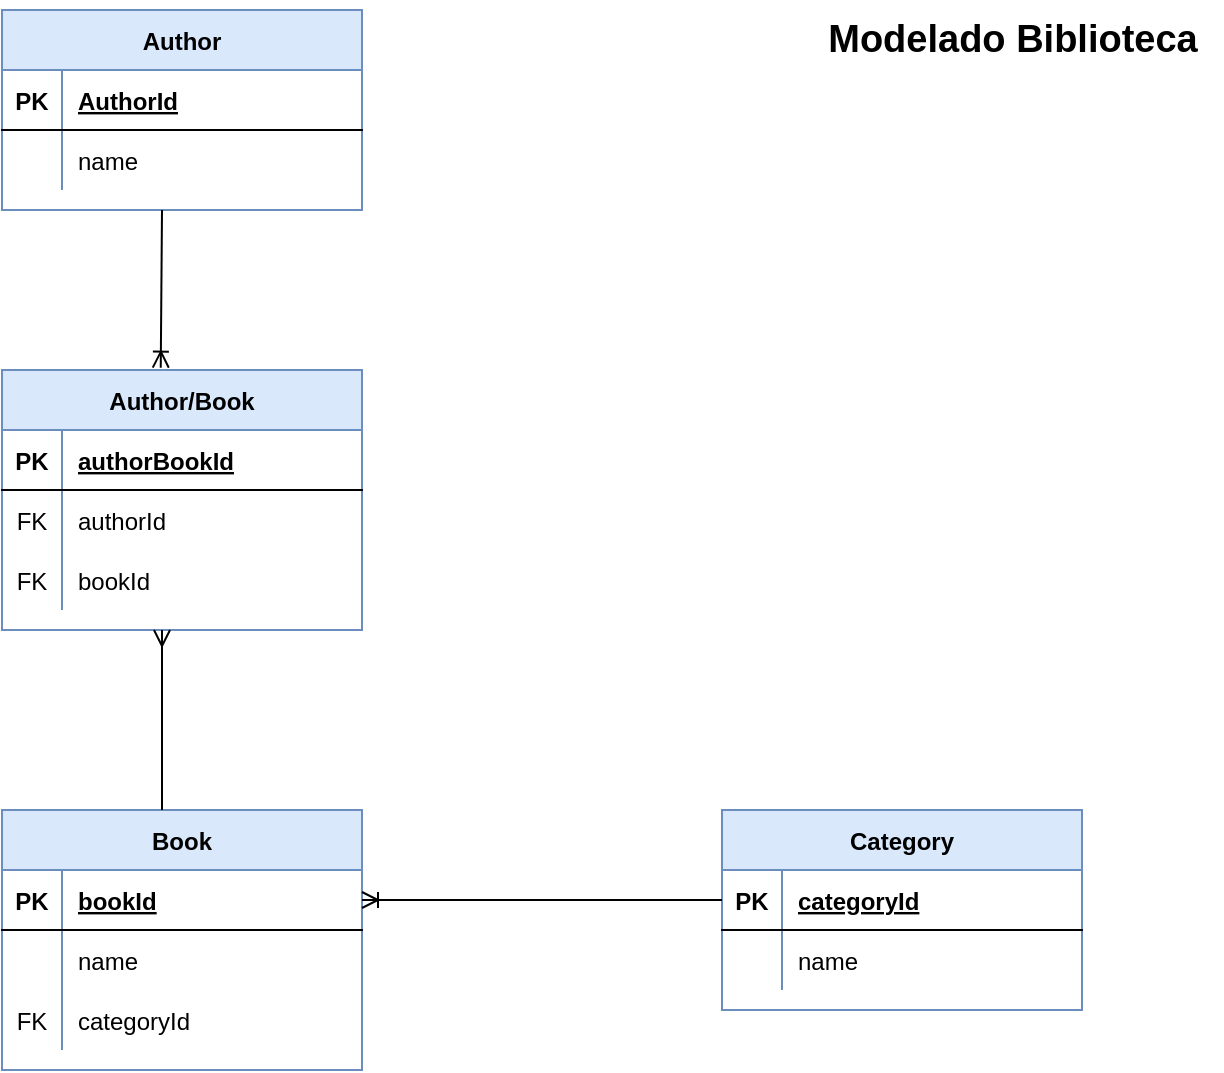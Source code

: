 <mxfile version="20.5.1" type="github">
  <diagram id="rSVkQBrHmm9DsXG9neLs" name="Page-1">
    <mxGraphModel dx="1422" dy="796" grid="1" gridSize="10" guides="1" tooltips="1" connect="1" arrows="1" fold="1" page="1" pageScale="1" pageWidth="1169" pageHeight="827" math="0" shadow="0">
      <root>
        <mxCell id="0" />
        <mxCell id="1" parent="0" />
        <mxCell id="jC0rIhBIJRT4isLAKPMB-1" value="Author/Book" style="shape=table;startSize=30;container=1;collapsible=1;childLayout=tableLayout;fixedRows=1;rowLines=0;fontStyle=1;align=center;resizeLast=1;fillColor=#dae8fc;strokeColor=#6c8ebf;" parent="1" vertex="1">
          <mxGeometry x="120" y="230" width="180" height="130" as="geometry" />
        </mxCell>
        <mxCell id="jC0rIhBIJRT4isLAKPMB-2" value="" style="shape=tableRow;horizontal=0;startSize=0;swimlaneHead=0;swimlaneBody=0;fillColor=none;collapsible=0;dropTarget=0;points=[[0,0.5],[1,0.5]];portConstraint=eastwest;top=0;left=0;right=0;bottom=1;" parent="jC0rIhBIJRT4isLAKPMB-1" vertex="1">
          <mxGeometry y="30" width="180" height="30" as="geometry" />
        </mxCell>
        <mxCell id="jC0rIhBIJRT4isLAKPMB-3" value="PK" style="shape=partialRectangle;connectable=0;fillColor=none;top=0;left=0;bottom=0;right=0;fontStyle=1;overflow=hidden;" parent="jC0rIhBIJRT4isLAKPMB-2" vertex="1">
          <mxGeometry width="30" height="30" as="geometry">
            <mxRectangle width="30" height="30" as="alternateBounds" />
          </mxGeometry>
        </mxCell>
        <mxCell id="jC0rIhBIJRT4isLAKPMB-4" value="authorBookId" style="shape=partialRectangle;connectable=0;fillColor=none;top=0;left=0;bottom=0;right=0;align=left;spacingLeft=6;fontStyle=5;overflow=hidden;" parent="jC0rIhBIJRT4isLAKPMB-2" vertex="1">
          <mxGeometry x="30" width="150" height="30" as="geometry">
            <mxRectangle width="150" height="30" as="alternateBounds" />
          </mxGeometry>
        </mxCell>
        <mxCell id="jC0rIhBIJRT4isLAKPMB-5" value="" style="shape=tableRow;horizontal=0;startSize=0;swimlaneHead=0;swimlaneBody=0;fillColor=none;collapsible=0;dropTarget=0;points=[[0,0.5],[1,0.5]];portConstraint=eastwest;top=0;left=0;right=0;bottom=0;" parent="jC0rIhBIJRT4isLAKPMB-1" vertex="1">
          <mxGeometry y="60" width="180" height="30" as="geometry" />
        </mxCell>
        <mxCell id="jC0rIhBIJRT4isLAKPMB-6" value="FK" style="shape=partialRectangle;connectable=0;fillColor=none;top=0;left=0;bottom=0;right=0;editable=1;overflow=hidden;" parent="jC0rIhBIJRT4isLAKPMB-5" vertex="1">
          <mxGeometry width="30" height="30" as="geometry">
            <mxRectangle width="30" height="30" as="alternateBounds" />
          </mxGeometry>
        </mxCell>
        <mxCell id="jC0rIhBIJRT4isLAKPMB-7" value="authorId" style="shape=partialRectangle;connectable=0;fillColor=none;top=0;left=0;bottom=0;right=0;align=left;spacingLeft=6;overflow=hidden;" parent="jC0rIhBIJRT4isLAKPMB-5" vertex="1">
          <mxGeometry x="30" width="150" height="30" as="geometry">
            <mxRectangle width="150" height="30" as="alternateBounds" />
          </mxGeometry>
        </mxCell>
        <mxCell id="jC0rIhBIJRT4isLAKPMB-8" value="" style="shape=tableRow;horizontal=0;startSize=0;swimlaneHead=0;swimlaneBody=0;fillColor=none;collapsible=0;dropTarget=0;points=[[0,0.5],[1,0.5]];portConstraint=eastwest;top=0;left=0;right=0;bottom=0;" parent="jC0rIhBIJRT4isLAKPMB-1" vertex="1">
          <mxGeometry y="90" width="180" height="30" as="geometry" />
        </mxCell>
        <mxCell id="jC0rIhBIJRT4isLAKPMB-9" value="FK" style="shape=partialRectangle;connectable=0;fillColor=none;top=0;left=0;bottom=0;right=0;editable=1;overflow=hidden;" parent="jC0rIhBIJRT4isLAKPMB-8" vertex="1">
          <mxGeometry width="30" height="30" as="geometry">
            <mxRectangle width="30" height="30" as="alternateBounds" />
          </mxGeometry>
        </mxCell>
        <mxCell id="jC0rIhBIJRT4isLAKPMB-10" value="bookId" style="shape=partialRectangle;connectable=0;fillColor=none;top=0;left=0;bottom=0;right=0;align=left;spacingLeft=6;overflow=hidden;" parent="jC0rIhBIJRT4isLAKPMB-8" vertex="1">
          <mxGeometry x="30" width="150" height="30" as="geometry">
            <mxRectangle width="150" height="30" as="alternateBounds" />
          </mxGeometry>
        </mxCell>
        <mxCell id="jC0rIhBIJRT4isLAKPMB-14" value="Author" style="shape=table;startSize=30;container=1;collapsible=1;childLayout=tableLayout;fixedRows=1;rowLines=0;fontStyle=1;align=center;resizeLast=1;fillColor=#dae8fc;strokeColor=#6c8ebf;" parent="1" vertex="1">
          <mxGeometry x="120" y="50" width="180" height="100" as="geometry" />
        </mxCell>
        <mxCell id="jC0rIhBIJRT4isLAKPMB-15" value="" style="shape=tableRow;horizontal=0;startSize=0;swimlaneHead=0;swimlaneBody=0;fillColor=none;collapsible=0;dropTarget=0;points=[[0,0.5],[1,0.5]];portConstraint=eastwest;top=0;left=0;right=0;bottom=1;" parent="jC0rIhBIJRT4isLAKPMB-14" vertex="1">
          <mxGeometry y="30" width="180" height="30" as="geometry" />
        </mxCell>
        <mxCell id="jC0rIhBIJRT4isLAKPMB-16" value="PK" style="shape=partialRectangle;connectable=0;fillColor=none;top=0;left=0;bottom=0;right=0;fontStyle=1;overflow=hidden;" parent="jC0rIhBIJRT4isLAKPMB-15" vertex="1">
          <mxGeometry width="30" height="30" as="geometry">
            <mxRectangle width="30" height="30" as="alternateBounds" />
          </mxGeometry>
        </mxCell>
        <mxCell id="jC0rIhBIJRT4isLAKPMB-17" value="AuthorId" style="shape=partialRectangle;connectable=0;fillColor=none;top=0;left=0;bottom=0;right=0;align=left;spacingLeft=6;fontStyle=5;overflow=hidden;" parent="jC0rIhBIJRT4isLAKPMB-15" vertex="1">
          <mxGeometry x="30" width="150" height="30" as="geometry">
            <mxRectangle width="150" height="30" as="alternateBounds" />
          </mxGeometry>
        </mxCell>
        <mxCell id="jC0rIhBIJRT4isLAKPMB-18" value="" style="shape=tableRow;horizontal=0;startSize=0;swimlaneHead=0;swimlaneBody=0;fillColor=none;collapsible=0;dropTarget=0;points=[[0,0.5],[1,0.5]];portConstraint=eastwest;top=0;left=0;right=0;bottom=0;" parent="jC0rIhBIJRT4isLAKPMB-14" vertex="1">
          <mxGeometry y="60" width="180" height="30" as="geometry" />
        </mxCell>
        <mxCell id="jC0rIhBIJRT4isLAKPMB-19" value="" style="shape=partialRectangle;connectable=0;fillColor=none;top=0;left=0;bottom=0;right=0;editable=1;overflow=hidden;" parent="jC0rIhBIJRT4isLAKPMB-18" vertex="1">
          <mxGeometry width="30" height="30" as="geometry">
            <mxRectangle width="30" height="30" as="alternateBounds" />
          </mxGeometry>
        </mxCell>
        <mxCell id="jC0rIhBIJRT4isLAKPMB-20" value="name" style="shape=partialRectangle;connectable=0;fillColor=none;top=0;left=0;bottom=0;right=0;align=left;spacingLeft=6;overflow=hidden;" parent="jC0rIhBIJRT4isLAKPMB-18" vertex="1">
          <mxGeometry x="30" width="150" height="30" as="geometry">
            <mxRectangle width="150" height="30" as="alternateBounds" />
          </mxGeometry>
        </mxCell>
        <mxCell id="X9v-HStZK3BaiQiExpo6-1" value="Book" style="shape=table;startSize=30;container=1;collapsible=1;childLayout=tableLayout;fixedRows=1;rowLines=0;fontStyle=1;align=center;resizeLast=1;fillColor=#dae8fc;strokeColor=#6c8ebf;" vertex="1" parent="1">
          <mxGeometry x="120" y="450" width="180" height="130" as="geometry" />
        </mxCell>
        <mxCell id="X9v-HStZK3BaiQiExpo6-2" value="" style="shape=tableRow;horizontal=0;startSize=0;swimlaneHead=0;swimlaneBody=0;fillColor=none;collapsible=0;dropTarget=0;points=[[0,0.5],[1,0.5]];portConstraint=eastwest;top=0;left=0;right=0;bottom=1;" vertex="1" parent="X9v-HStZK3BaiQiExpo6-1">
          <mxGeometry y="30" width="180" height="30" as="geometry" />
        </mxCell>
        <mxCell id="X9v-HStZK3BaiQiExpo6-3" value="PK" style="shape=partialRectangle;connectable=0;fillColor=none;top=0;left=0;bottom=0;right=0;fontStyle=1;overflow=hidden;" vertex="1" parent="X9v-HStZK3BaiQiExpo6-2">
          <mxGeometry width="30" height="30" as="geometry">
            <mxRectangle width="30" height="30" as="alternateBounds" />
          </mxGeometry>
        </mxCell>
        <mxCell id="X9v-HStZK3BaiQiExpo6-4" value="bookId" style="shape=partialRectangle;connectable=0;fillColor=none;top=0;left=0;bottom=0;right=0;align=left;spacingLeft=6;fontStyle=5;overflow=hidden;" vertex="1" parent="X9v-HStZK3BaiQiExpo6-2">
          <mxGeometry x="30" width="150" height="30" as="geometry">
            <mxRectangle width="150" height="30" as="alternateBounds" />
          </mxGeometry>
        </mxCell>
        <mxCell id="X9v-HStZK3BaiQiExpo6-5" value="" style="shape=tableRow;horizontal=0;startSize=0;swimlaneHead=0;swimlaneBody=0;fillColor=none;collapsible=0;dropTarget=0;points=[[0,0.5],[1,0.5]];portConstraint=eastwest;top=0;left=0;right=0;bottom=0;" vertex="1" parent="X9v-HStZK3BaiQiExpo6-1">
          <mxGeometry y="60" width="180" height="30" as="geometry" />
        </mxCell>
        <mxCell id="X9v-HStZK3BaiQiExpo6-6" value="" style="shape=partialRectangle;connectable=0;fillColor=none;top=0;left=0;bottom=0;right=0;editable=1;overflow=hidden;" vertex="1" parent="X9v-HStZK3BaiQiExpo6-5">
          <mxGeometry width="30" height="30" as="geometry">
            <mxRectangle width="30" height="30" as="alternateBounds" />
          </mxGeometry>
        </mxCell>
        <mxCell id="X9v-HStZK3BaiQiExpo6-7" value="name" style="shape=partialRectangle;connectable=0;fillColor=none;top=0;left=0;bottom=0;right=0;align=left;spacingLeft=6;overflow=hidden;" vertex="1" parent="X9v-HStZK3BaiQiExpo6-5">
          <mxGeometry x="30" width="150" height="30" as="geometry">
            <mxRectangle width="150" height="30" as="alternateBounds" />
          </mxGeometry>
        </mxCell>
        <mxCell id="X9v-HStZK3BaiQiExpo6-14" value="" style="shape=tableRow;horizontal=0;startSize=0;swimlaneHead=0;swimlaneBody=0;fillColor=none;collapsible=0;dropTarget=0;points=[[0,0.5],[1,0.5]];portConstraint=eastwest;top=0;left=0;right=0;bottom=0;" vertex="1" parent="X9v-HStZK3BaiQiExpo6-1">
          <mxGeometry y="90" width="180" height="30" as="geometry" />
        </mxCell>
        <mxCell id="X9v-HStZK3BaiQiExpo6-15" value="FK" style="shape=partialRectangle;connectable=0;fillColor=none;top=0;left=0;bottom=0;right=0;editable=1;overflow=hidden;" vertex="1" parent="X9v-HStZK3BaiQiExpo6-14">
          <mxGeometry width="30" height="30" as="geometry">
            <mxRectangle width="30" height="30" as="alternateBounds" />
          </mxGeometry>
        </mxCell>
        <mxCell id="X9v-HStZK3BaiQiExpo6-16" value="categoryId" style="shape=partialRectangle;connectable=0;fillColor=none;top=0;left=0;bottom=0;right=0;align=left;spacingLeft=6;overflow=hidden;" vertex="1" parent="X9v-HStZK3BaiQiExpo6-14">
          <mxGeometry x="30" width="150" height="30" as="geometry">
            <mxRectangle width="150" height="30" as="alternateBounds" />
          </mxGeometry>
        </mxCell>
        <mxCell id="X9v-HStZK3BaiQiExpo6-17" value="Category" style="shape=table;startSize=30;container=1;collapsible=1;childLayout=tableLayout;fixedRows=1;rowLines=0;fontStyle=1;align=center;resizeLast=1;fillColor=#dae8fc;strokeColor=#6c8ebf;" vertex="1" parent="1">
          <mxGeometry x="480" y="450" width="180" height="100" as="geometry" />
        </mxCell>
        <mxCell id="X9v-HStZK3BaiQiExpo6-18" value="" style="shape=tableRow;horizontal=0;startSize=0;swimlaneHead=0;swimlaneBody=0;fillColor=none;collapsible=0;dropTarget=0;points=[[0,0.5],[1,0.5]];portConstraint=eastwest;top=0;left=0;right=0;bottom=1;" vertex="1" parent="X9v-HStZK3BaiQiExpo6-17">
          <mxGeometry y="30" width="180" height="30" as="geometry" />
        </mxCell>
        <mxCell id="X9v-HStZK3BaiQiExpo6-19" value="PK" style="shape=partialRectangle;connectable=0;fillColor=none;top=0;left=0;bottom=0;right=0;fontStyle=1;overflow=hidden;" vertex="1" parent="X9v-HStZK3BaiQiExpo6-18">
          <mxGeometry width="30" height="30" as="geometry">
            <mxRectangle width="30" height="30" as="alternateBounds" />
          </mxGeometry>
        </mxCell>
        <mxCell id="X9v-HStZK3BaiQiExpo6-20" value="categoryId" style="shape=partialRectangle;connectable=0;fillColor=none;top=0;left=0;bottom=0;right=0;align=left;spacingLeft=6;fontStyle=5;overflow=hidden;" vertex="1" parent="X9v-HStZK3BaiQiExpo6-18">
          <mxGeometry x="30" width="150" height="30" as="geometry">
            <mxRectangle width="150" height="30" as="alternateBounds" />
          </mxGeometry>
        </mxCell>
        <mxCell id="X9v-HStZK3BaiQiExpo6-21" value="" style="shape=tableRow;horizontal=0;startSize=0;swimlaneHead=0;swimlaneBody=0;fillColor=none;collapsible=0;dropTarget=0;points=[[0,0.5],[1,0.5]];portConstraint=eastwest;top=0;left=0;right=0;bottom=0;" vertex="1" parent="X9v-HStZK3BaiQiExpo6-17">
          <mxGeometry y="60" width="180" height="30" as="geometry" />
        </mxCell>
        <mxCell id="X9v-HStZK3BaiQiExpo6-22" value="" style="shape=partialRectangle;connectable=0;fillColor=none;top=0;left=0;bottom=0;right=0;editable=1;overflow=hidden;" vertex="1" parent="X9v-HStZK3BaiQiExpo6-21">
          <mxGeometry width="30" height="30" as="geometry">
            <mxRectangle width="30" height="30" as="alternateBounds" />
          </mxGeometry>
        </mxCell>
        <mxCell id="X9v-HStZK3BaiQiExpo6-23" value="name" style="shape=partialRectangle;connectable=0;fillColor=none;top=0;left=0;bottom=0;right=0;align=left;spacingLeft=6;overflow=hidden;" vertex="1" parent="X9v-HStZK3BaiQiExpo6-21">
          <mxGeometry x="30" width="150" height="30" as="geometry">
            <mxRectangle width="150" height="30" as="alternateBounds" />
          </mxGeometry>
        </mxCell>
        <mxCell id="X9v-HStZK3BaiQiExpo6-30" value="" style="fontSize=12;html=1;endArrow=ERoneToMany;rounded=0;entryX=0.441;entryY=-0.009;entryDx=0;entryDy=0;entryPerimeter=0;" edge="1" parent="1" target="jC0rIhBIJRT4isLAKPMB-1">
          <mxGeometry width="100" height="100" relative="1" as="geometry">
            <mxPoint x="200" y="150" as="sourcePoint" />
            <mxPoint x="460" y="440" as="targetPoint" />
          </mxGeometry>
        </mxCell>
        <mxCell id="X9v-HStZK3BaiQiExpo6-31" value="" style="fontSize=12;html=1;endArrow=ERmany;rounded=0;" edge="1" parent="1">
          <mxGeometry width="100" height="100" relative="1" as="geometry">
            <mxPoint x="200" y="450" as="sourcePoint" />
            <mxPoint x="200" y="360" as="targetPoint" />
          </mxGeometry>
        </mxCell>
        <mxCell id="X9v-HStZK3BaiQiExpo6-32" value="" style="fontSize=12;html=1;endArrow=ERoneToMany;rounded=0;exitX=0;exitY=0.5;exitDx=0;exitDy=0;entryX=1;entryY=0.5;entryDx=0;entryDy=0;" edge="1" parent="1" source="X9v-HStZK3BaiQiExpo6-18" target="X9v-HStZK3BaiQiExpo6-2">
          <mxGeometry width="100" height="100" relative="1" as="geometry">
            <mxPoint x="330" y="540" as="sourcePoint" />
            <mxPoint x="430" y="440" as="targetPoint" />
          </mxGeometry>
        </mxCell>
        <mxCell id="X9v-HStZK3BaiQiExpo6-33" value="Modelado Biblioteca" style="text;html=1;align=center;verticalAlign=middle;resizable=0;points=[];autosize=1;strokeColor=none;fillColor=none;strokeWidth=1;fontSize=19;fontStyle=1" vertex="1" parent="1">
          <mxGeometry x="520" y="45" width="210" height="40" as="geometry" />
        </mxCell>
      </root>
    </mxGraphModel>
  </diagram>
</mxfile>
